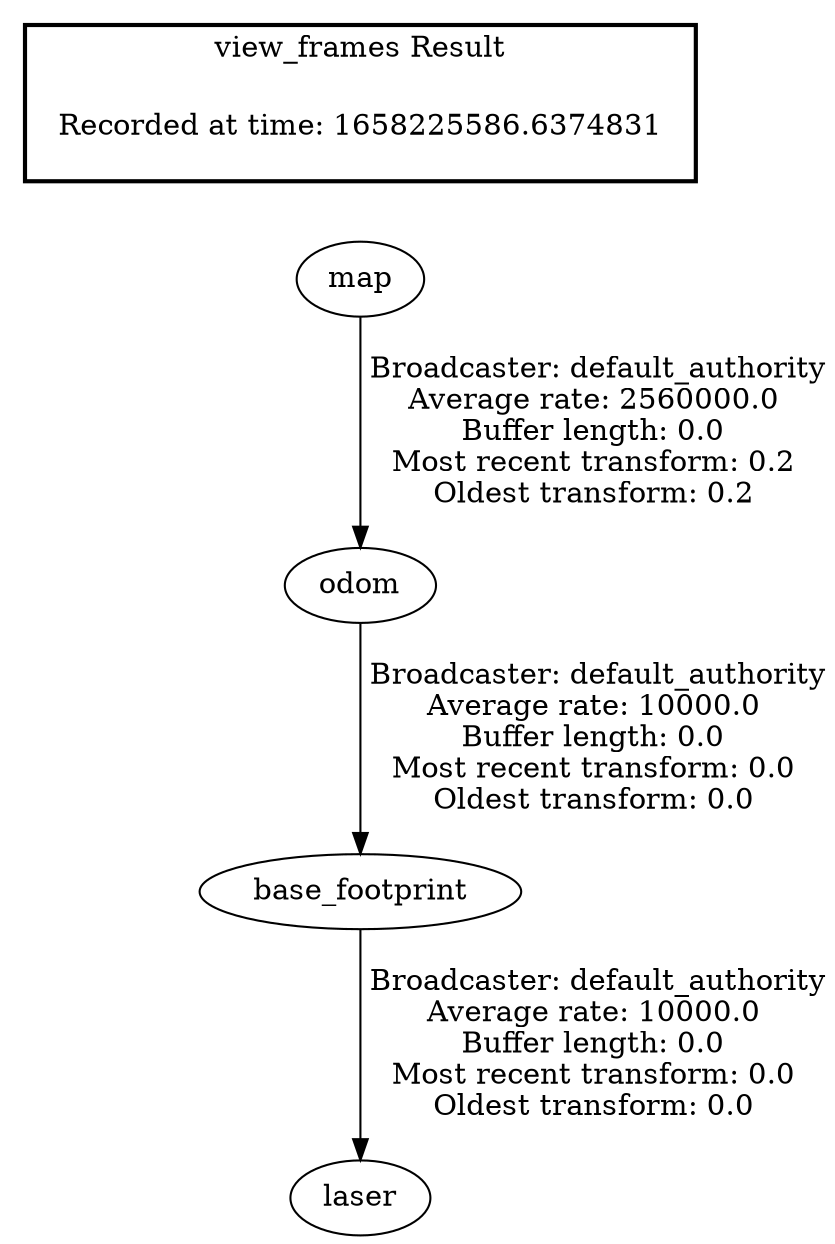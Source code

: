 digraph G {
"map" -> "odom"[label=" Broadcaster: default_authority\nAverage rate: 2560000.0\nBuffer length: 0.0\nMost recent transform: 0.2\nOldest transform: 0.2\n"];
"base_footprint" -> "laser"[label=" Broadcaster: default_authority\nAverage rate: 10000.0\nBuffer length: 0.0\nMost recent transform: 0.0\nOldest transform: 0.0\n"];
"odom" -> "base_footprint"[label=" Broadcaster: default_authority\nAverage rate: 10000.0\nBuffer length: 0.0\nMost recent transform: 0.0\nOldest transform: 0.0\n"];
edge [style=invis];
 subgraph cluster_legend { style=bold; color=black; label ="view_frames Result";
"Recorded at time: 1658225586.6374831"[ shape=plaintext ] ;
}->"map";
}